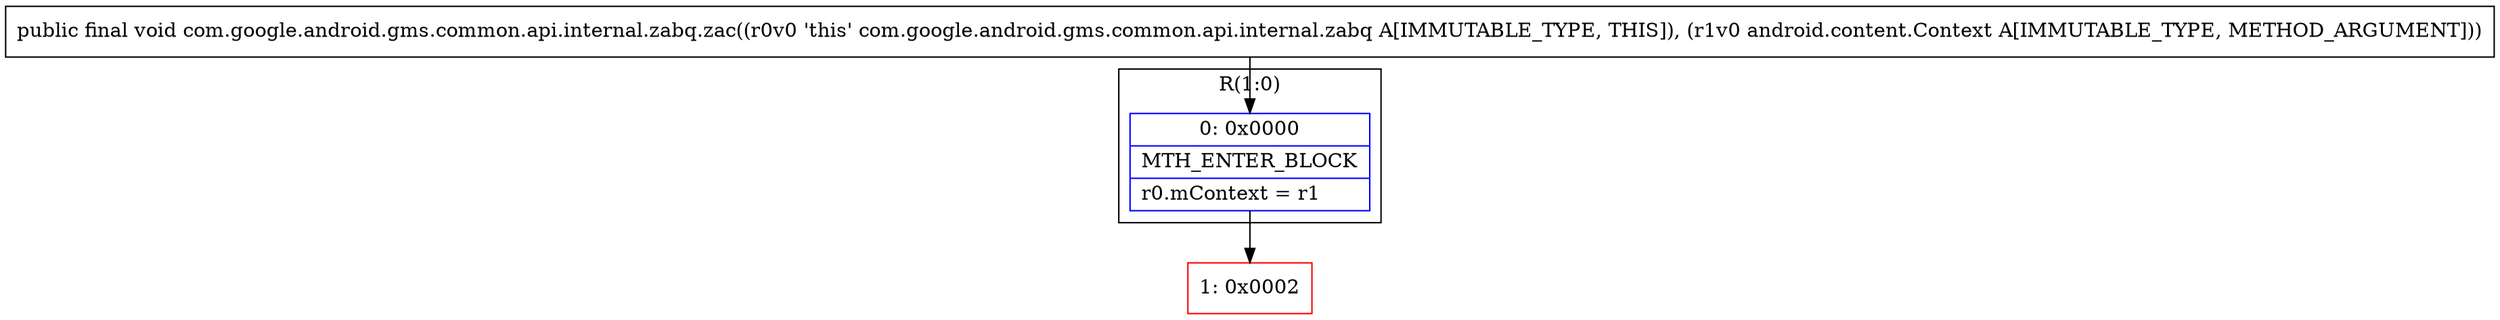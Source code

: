 digraph "CFG forcom.google.android.gms.common.api.internal.zabq.zac(Landroid\/content\/Context;)V" {
subgraph cluster_Region_815976886 {
label = "R(1:0)";
node [shape=record,color=blue];
Node_0 [shape=record,label="{0\:\ 0x0000|MTH_ENTER_BLOCK\l|r0.mContext = r1\l}"];
}
Node_1 [shape=record,color=red,label="{1\:\ 0x0002}"];
MethodNode[shape=record,label="{public final void com.google.android.gms.common.api.internal.zabq.zac((r0v0 'this' com.google.android.gms.common.api.internal.zabq A[IMMUTABLE_TYPE, THIS]), (r1v0 android.content.Context A[IMMUTABLE_TYPE, METHOD_ARGUMENT])) }"];
MethodNode -> Node_0;
Node_0 -> Node_1;
}


